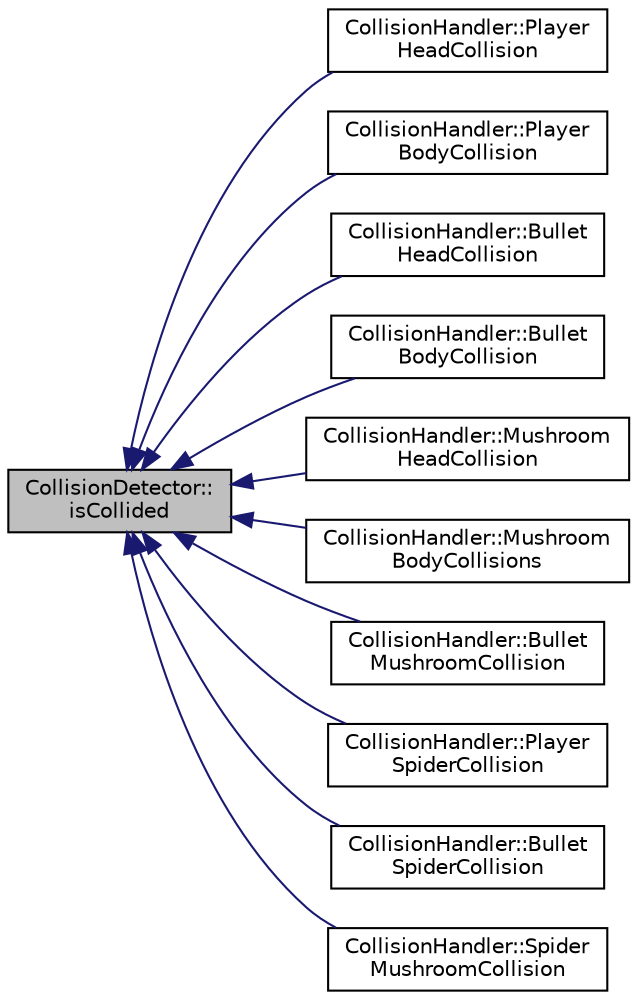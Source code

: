 digraph "CollisionDetector::isCollided"
{
  edge [fontname="Helvetica",fontsize="10",labelfontname="Helvetica",labelfontsize="10"];
  node [fontname="Helvetica",fontsize="10",shape=record];
  rankdir="LR";
  Node5 [label="CollisionDetector::\lisCollided",height=0.2,width=0.4,color="black", fillcolor="grey75", style="filled", fontcolor="black"];
  Node5 -> Node6 [dir="back",color="midnightblue",fontsize="10",style="solid",fontname="Helvetica"];
  Node6 [label="CollisionHandler::Player\lHeadCollision",height=0.2,width=0.4,color="black", fillcolor="white", style="filled",URL="$class_collision_handler.html#a9f98244e7febbd2121779ee2a8e7daf1",tooltip="Resolves the collision of the player and centipede head. "];
  Node5 -> Node7 [dir="back",color="midnightblue",fontsize="10",style="solid",fontname="Helvetica"];
  Node7 [label="CollisionHandler::Player\lBodyCollision",height=0.2,width=0.4,color="black", fillcolor="white", style="filled",URL="$class_collision_handler.html#a764cb2bd2e3d4425f5dab7e3a28f61e9",tooltip="Resolves the collision of the player and centipede body. "];
  Node5 -> Node8 [dir="back",color="midnightblue",fontsize="10",style="solid",fontname="Helvetica"];
  Node8 [label="CollisionHandler::Bullet\lHeadCollision",height=0.2,width=0.4,color="black", fillcolor="white", style="filled",URL="$class_collision_handler.html#ad396483f3fe846decc3d1c438c2f8ce2",tooltip="Resolves the collision of the bullet and centipede head , and increases score. "];
  Node5 -> Node9 [dir="back",color="midnightblue",fontsize="10",style="solid",fontname="Helvetica"];
  Node9 [label="CollisionHandler::Bullet\lBodyCollision",height=0.2,width=0.4,color="black", fillcolor="white", style="filled",URL="$class_collision_handler.html#aaa566a069990208bc0ecf2abb066f362",tooltip="Resolves the collision of the bullet and centipede body,creates mushroom at collision position..."];
  Node5 -> Node10 [dir="back",color="midnightblue",fontsize="10",style="solid",fontname="Helvetica"];
  Node10 [label="CollisionHandler::Mushroom\lHeadCollision",height=0.2,width=0.4,color="black", fillcolor="white", style="filled",URL="$class_collision_handler.html#a2298f010b025f48560bf221f02482627",tooltip="Resolves the collision of the mushroom and centipede head. "];
  Node5 -> Node11 [dir="back",color="midnightblue",fontsize="10",style="solid",fontname="Helvetica"];
  Node11 [label="CollisionHandler::Mushroom\lBodyCollisions",height=0.2,width=0.4,color="black", fillcolor="white", style="filled",URL="$class_collision_handler.html#adfd36c1c10bc38d5211c43e2018f0dea",tooltip="Resolves the collision of the mushroom and centipede body. "];
  Node5 -> Node12 [dir="back",color="midnightblue",fontsize="10",style="solid",fontname="Helvetica"];
  Node12 [label="CollisionHandler::Bullet\lMushroomCollision",height=0.2,width=0.4,color="black", fillcolor="white", style="filled",URL="$class_collision_handler.html#a8ae5281a2e168be68662675d65a9734b",tooltip="Resolves the collision of the mushroom and bullet, and increases score. "];
  Node5 -> Node13 [dir="back",color="midnightblue",fontsize="10",style="solid",fontname="Helvetica"];
  Node13 [label="CollisionHandler::Player\lSpiderCollision",height=0.2,width=0.4,color="black", fillcolor="white", style="filled",URL="$class_collision_handler.html#a2c73c2b8060051e25bf3b0d2a5c1ec95",tooltip="Resolves the collision of the player and Spider. "];
  Node5 -> Node14 [dir="back",color="midnightblue",fontsize="10",style="solid",fontname="Helvetica"];
  Node14 [label="CollisionHandler::Bullet\lSpiderCollision",height=0.2,width=0.4,color="black", fillcolor="white", style="filled",URL="$class_collision_handler.html#ac70abdb3214bc6df1315b0d7be532890",tooltip="Resolves the collision of the Spider and bullet, and increases score. "];
  Node5 -> Node15 [dir="back",color="midnightblue",fontsize="10",style="solid",fontname="Helvetica"];
  Node15 [label="CollisionHandler::Spider\lMushroomCollision",height=0.2,width=0.4,color="black", fillcolor="white", style="filled",URL="$class_collision_handler.html#aa5ba65a4f44d0850b97c7c3cbca592fd",tooltip="Resolves the collision of the mushroom and spider, and occasionally deletes the mushroom. "];
}
